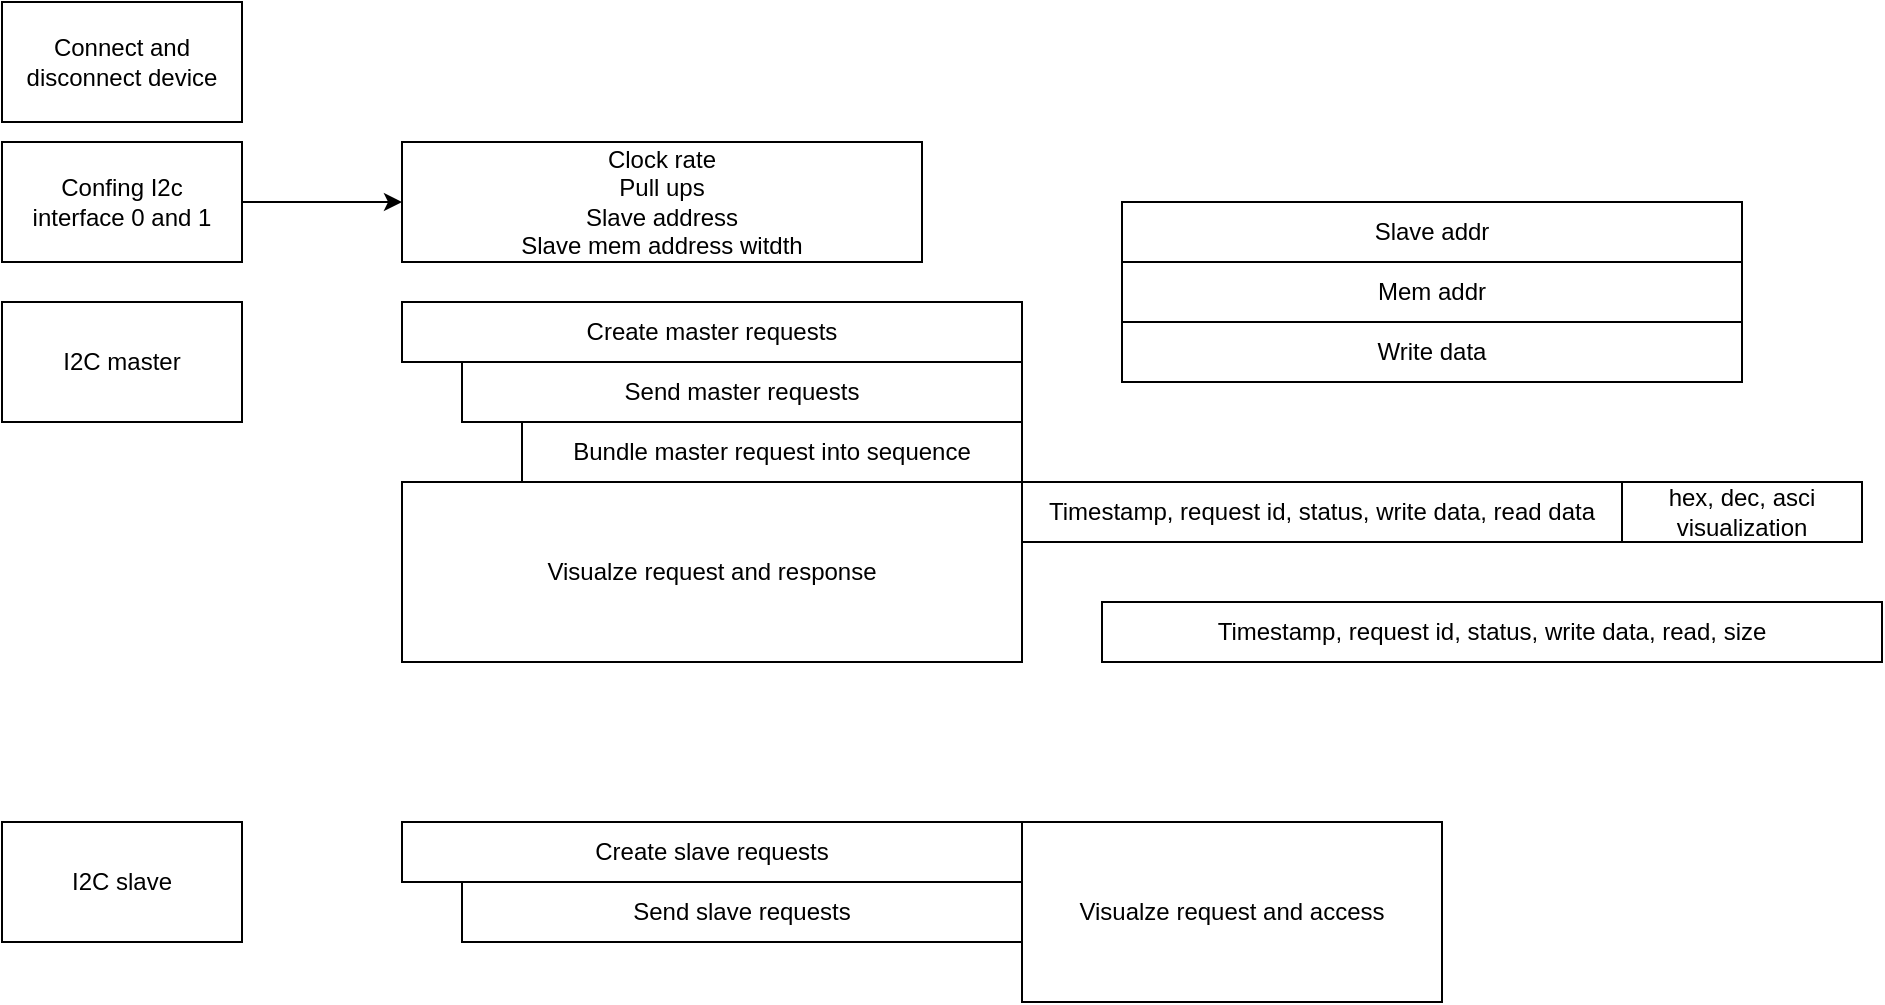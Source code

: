 <mxfile version="23.1.5" type="device">
  <diagram name="Page-1" id="2YBvvXClWsGukQMizWep">
    <mxGraphModel dx="1434" dy="844" grid="1" gridSize="10" guides="1" tooltips="1" connect="1" arrows="1" fold="1" page="1" pageScale="1" pageWidth="850" pageHeight="1100" math="0" shadow="0">
      <root>
        <mxCell id="0" />
        <mxCell id="1" parent="0" />
        <mxCell id="36UaZG5Xqug6aajMQ6Ba-6" style="edgeStyle=orthogonalEdgeStyle;rounded=0;orthogonalLoop=1;jettySize=auto;html=1;exitX=1;exitY=0.5;exitDx=0;exitDy=0;" parent="1" source="36UaZG5Xqug6aajMQ6Ba-1" target="36UaZG5Xqug6aajMQ6Ba-2" edge="1">
          <mxGeometry relative="1" as="geometry" />
        </mxCell>
        <mxCell id="36UaZG5Xqug6aajMQ6Ba-1" value="Confing I2c&lt;br&gt;interface 0 and 1" style="rounded=0;whiteSpace=wrap;html=1;" parent="1" vertex="1">
          <mxGeometry x="80" y="150" width="120" height="60" as="geometry" />
        </mxCell>
        <mxCell id="36UaZG5Xqug6aajMQ6Ba-2" value="Clock rate&lt;br&gt;Pull ups&lt;br&gt;Slave address&lt;br&gt;Slave mem address witdth" style="rounded=0;whiteSpace=wrap;html=1;" parent="1" vertex="1">
          <mxGeometry x="280" y="150" width="260" height="60" as="geometry" />
        </mxCell>
        <mxCell id="36UaZG5Xqug6aajMQ6Ba-3" value="Connect and disconnect device" style="rounded=0;whiteSpace=wrap;html=1;" parent="1" vertex="1">
          <mxGeometry x="80" y="80" width="120" height="60" as="geometry" />
        </mxCell>
        <mxCell id="36UaZG5Xqug6aajMQ6Ba-4" value="I2C master" style="rounded=0;whiteSpace=wrap;html=1;" parent="1" vertex="1">
          <mxGeometry x="80" y="230" width="120" height="60" as="geometry" />
        </mxCell>
        <mxCell id="36UaZG5Xqug6aajMQ6Ba-5" value="I2C slave" style="rounded=0;whiteSpace=wrap;html=1;" parent="1" vertex="1">
          <mxGeometry x="80" y="490" width="120" height="60" as="geometry" />
        </mxCell>
        <mxCell id="36UaZG5Xqug6aajMQ6Ba-7" value="Create master requests" style="rounded=0;whiteSpace=wrap;html=1;" parent="1" vertex="1">
          <mxGeometry x="280" y="230" width="310" height="30" as="geometry" />
        </mxCell>
        <mxCell id="36UaZG5Xqug6aajMQ6Ba-8" value="Create slave requests" style="rounded=0;whiteSpace=wrap;html=1;" parent="1" vertex="1">
          <mxGeometry x="280" y="490" width="310" height="30" as="geometry" />
        </mxCell>
        <mxCell id="36UaZG5Xqug6aajMQ6Ba-9" value="Send master requests" style="rounded=0;whiteSpace=wrap;html=1;" parent="1" vertex="1">
          <mxGeometry x="310" y="260" width="280" height="30" as="geometry" />
        </mxCell>
        <mxCell id="36UaZG5Xqug6aajMQ6Ba-10" value="Bundle master request into sequence" style="rounded=0;whiteSpace=wrap;html=1;" parent="1" vertex="1">
          <mxGeometry x="340" y="290" width="250" height="30" as="geometry" />
        </mxCell>
        <mxCell id="36UaZG5Xqug6aajMQ6Ba-11" value="Visualze request and response" style="rounded=0;whiteSpace=wrap;html=1;" parent="1" vertex="1">
          <mxGeometry x="280" y="320" width="310" height="90" as="geometry" />
        </mxCell>
        <mxCell id="36UaZG5Xqug6aajMQ6Ba-12" value="Send slave requests" style="rounded=0;whiteSpace=wrap;html=1;" parent="1" vertex="1">
          <mxGeometry x="310" y="520" width="280" height="30" as="geometry" />
        </mxCell>
        <mxCell id="36UaZG5Xqug6aajMQ6Ba-13" value="Visualze request and access" style="rounded=0;whiteSpace=wrap;html=1;" parent="1" vertex="1">
          <mxGeometry x="590" y="490" width="210" height="90" as="geometry" />
        </mxCell>
        <mxCell id="36UaZG5Xqug6aajMQ6Ba-14" value="Slave addr" style="rounded=0;whiteSpace=wrap;html=1;" parent="1" vertex="1">
          <mxGeometry x="640" y="180" width="310" height="30" as="geometry" />
        </mxCell>
        <mxCell id="36UaZG5Xqug6aajMQ6Ba-15" value="Mem addr" style="rounded=0;whiteSpace=wrap;html=1;" parent="1" vertex="1">
          <mxGeometry x="640" y="210" width="310" height="30" as="geometry" />
        </mxCell>
        <mxCell id="36UaZG5Xqug6aajMQ6Ba-16" value="Write data" style="rounded=0;whiteSpace=wrap;html=1;" parent="1" vertex="1">
          <mxGeometry x="640" y="240" width="310" height="30" as="geometry" />
        </mxCell>
        <mxCell id="36UaZG5Xqug6aajMQ6Ba-17" value="Timestamp, request id, status, write data, read data" style="rounded=0;whiteSpace=wrap;html=1;" parent="1" vertex="1">
          <mxGeometry x="590" y="320" width="300" height="30" as="geometry" />
        </mxCell>
        <mxCell id="36UaZG5Xqug6aajMQ6Ba-18" value="Timestamp, request id, status, write data, read, size" style="rounded=0;whiteSpace=wrap;html=1;" parent="1" vertex="1">
          <mxGeometry x="630" y="380" width="390" height="30" as="geometry" />
        </mxCell>
        <mxCell id="36UaZG5Xqug6aajMQ6Ba-19" value="hex, dec, asci visualization" style="rounded=0;whiteSpace=wrap;html=1;" parent="1" vertex="1">
          <mxGeometry x="890" y="320" width="120" height="30" as="geometry" />
        </mxCell>
      </root>
    </mxGraphModel>
  </diagram>
</mxfile>
